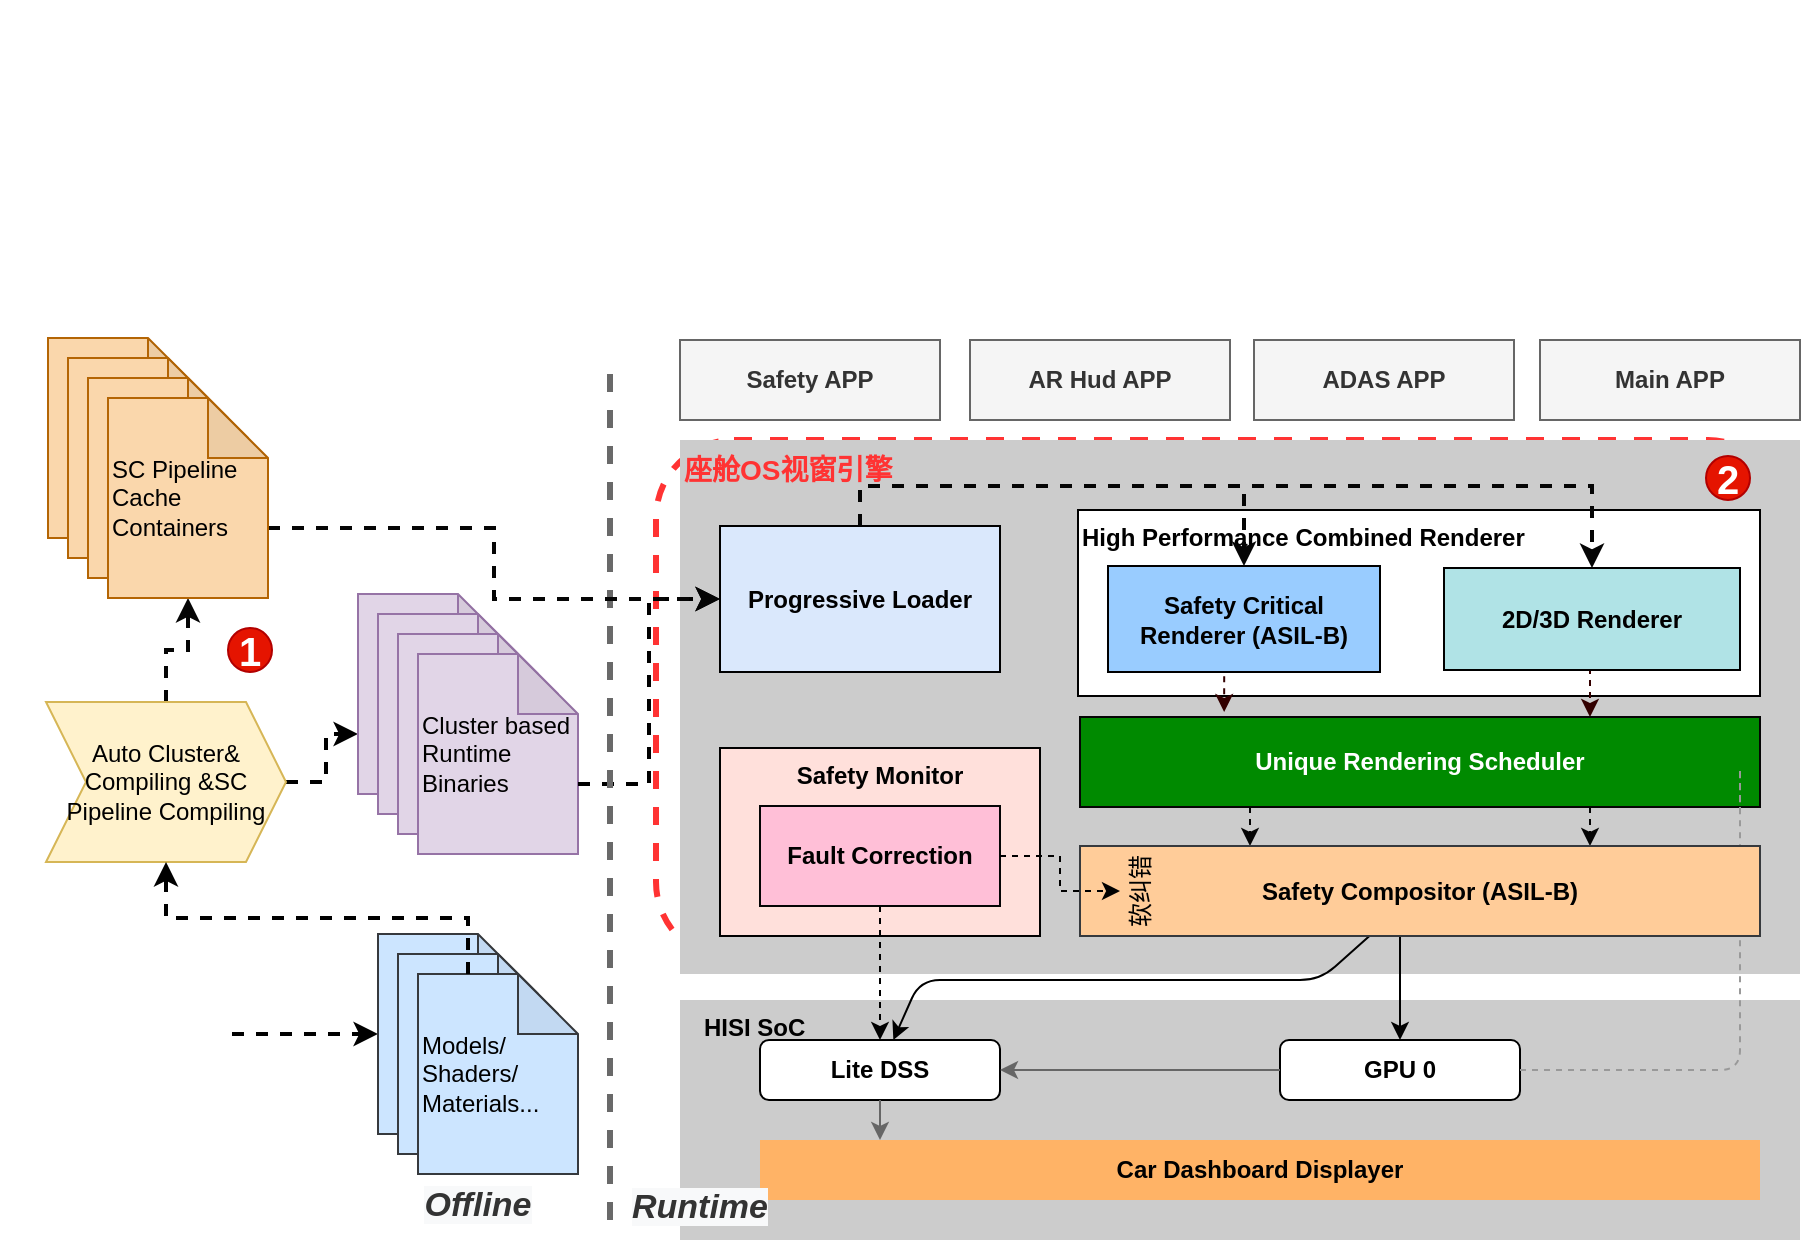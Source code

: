 <mxfile version="20.5.3" type="github" pages="2">
  <diagram id="jGWYWBmw-iRRK0AfGY73" name="overview">
    <mxGraphModel dx="572" dy="738" grid="0" gridSize="10" guides="1" tooltips="1" connect="1" arrows="1" fold="1" page="1" pageScale="1" pageWidth="850" pageHeight="1100" math="0" shadow="0">
      <root>
        <mxCell id="0" />
        <mxCell id="1" parent="0" />
        <mxCell id="6lcVnLO9hiHBPe1DEjGH-26" value="" style="group;align=left;verticalAlign=top;" parent="1" vertex="1" connectable="0">
          <mxGeometry x="855" y="100" width="900" height="620" as="geometry" />
        </mxCell>
        <mxCell id="RZkui5LOCHVIBUMoWQ-c-4" value="" style="rounded=1;whiteSpace=wrap;html=1;fontSize=20;fillColor=none;strokeColor=#FF3333;dashed=1;strokeWidth=3;glass=1;" parent="6lcVnLO9hiHBPe1DEjGH-26" vertex="1">
          <mxGeometry x="328" y="220" width="565" height="260" as="geometry" />
        </mxCell>
        <mxCell id="6lcVnLO9hiHBPe1DEjGH-28" value="&lt;font style=&quot;font-size: 14px;&quot; color=&quot;#ff3333&quot;&gt;座舱OS视窗引擎&lt;/font&gt;" style="rounded=0;whiteSpace=wrap;html=1;labelBackgroundColor=none;verticalAlign=top;fillColor=#CCCCCC;fontStyle=1;strokeColor=none;align=left;" parent="6lcVnLO9hiHBPe1DEjGH-26" vertex="1">
          <mxGeometry x="340" y="220" width="560" height="267" as="geometry" />
        </mxCell>
        <mxCell id="pJC-Pjfh17hizN-O2Flv-1" value="&lt;b&gt;High Performance Combined Renderer&lt;/b&gt;" style="rounded=0;whiteSpace=wrap;html=1;verticalAlign=top;align=left;" vertex="1" parent="6lcVnLO9hiHBPe1DEjGH-26">
          <mxGeometry x="539" y="255" width="341" height="93" as="geometry" />
        </mxCell>
        <mxCell id="6lcVnLO9hiHBPe1DEjGH-34" value="HISI SoC" style="rounded=0;whiteSpace=wrap;html=1;labelBackgroundColor=none;verticalAlign=top;fillColor=#CCCCCC;fontStyle=1;strokeColor=none;align=left;spacingBottom=10;spacingRight=10;spacingLeft=10;" parent="6lcVnLO9hiHBPe1DEjGH-26" vertex="1">
          <mxGeometry x="340" y="500" width="560" height="120" as="geometry" />
        </mxCell>
        <mxCell id="6lcVnLO9hiHBPe1DEjGH-36" value="Lite DSS" style="rounded=1;whiteSpace=wrap;html=1;labelBackgroundColor=none;fontSize=12;fontColor=#000000;strokeColor=#000000;align=center;verticalAlign=middle;fontStyle=1;fillColor=#FFFFFF;" parent="6lcVnLO9hiHBPe1DEjGH-26" vertex="1">
          <mxGeometry x="380" y="520" width="120" height="30" as="geometry" />
        </mxCell>
        <mxCell id="6lcVnLO9hiHBPe1DEjGH-37" value="GPU 0" style="rounded=1;whiteSpace=wrap;html=1;labelBackgroundColor=none;fontSize=12;fontColor=#000000;strokeColor=#000000;align=center;verticalAlign=middle;fontStyle=1;fillColor=#FFFFFF;" parent="6lcVnLO9hiHBPe1DEjGH-26" vertex="1">
          <mxGeometry x="640" y="520" width="120" height="30" as="geometry" />
        </mxCell>
        <mxCell id="6lcVnLO9hiHBPe1DEjGH-38" value="Car Dashboard Displayer" style="rounded=0;whiteSpace=wrap;html=1;fontStyle=1;fillColor=#FFB366;strokeColor=none;" parent="6lcVnLO9hiHBPe1DEjGH-26" vertex="1">
          <mxGeometry x="380" y="570" width="500" height="30" as="geometry" />
        </mxCell>
        <mxCell id="6lcVnLO9hiHBPe1DEjGH-39" value="" style="endArrow=classic;html=1;fontSize=12;fontColor=#000000;strokeWidth=1;fillColor=#FFE6CC;strokeColor=#666666;" parent="6lcVnLO9hiHBPe1DEjGH-26" source="6lcVnLO9hiHBPe1DEjGH-37" target="6lcVnLO9hiHBPe1DEjGH-36" edge="1">
          <mxGeometry x="-40" width="50" height="50" as="geometry">
            <mxPoint x="220" y="640" as="sourcePoint" />
            <mxPoint x="270" y="590" as="targetPoint" />
          </mxGeometry>
        </mxCell>
        <mxCell id="6lcVnLO9hiHBPe1DEjGH-40" value="" style="endArrow=classic;html=1;fontSize=12;fontColor=#000000;strokeWidth=1;fillColor=#FFE6CC;strokeColor=#666666;" parent="6lcVnLO9hiHBPe1DEjGH-26" source="6lcVnLO9hiHBPe1DEjGH-36" edge="1">
          <mxGeometry x="-40" width="50" height="50" as="geometry">
            <mxPoint x="550" y="545" as="sourcePoint" />
            <mxPoint x="440" y="570" as="targetPoint" />
          </mxGeometry>
        </mxCell>
        <mxCell id="6lcVnLO9hiHBPe1DEjGH-54" value="Safety Monitor" style="rounded=0;whiteSpace=wrap;html=1;fontStyle=1;verticalAlign=top;spacingTop=0;fillColor=#FFE0DB;" parent="6lcVnLO9hiHBPe1DEjGH-26" vertex="1">
          <mxGeometry x="360" y="374" width="160" height="94" as="geometry" />
        </mxCell>
        <mxCell id="Oussu8R9ffkgmOn_EORa-2" style="edgeStyle=orthogonalEdgeStyle;rounded=0;orthogonalLoop=1;jettySize=auto;html=1;exitX=0.5;exitY=1;exitDx=0;exitDy=0;entryX=0.212;entryY=-0.056;entryDx=0;entryDy=0;entryPerimeter=0;dashed=1;strokeColor=#330000;strokeWidth=1;fontSize=14;fontColor=#FF3333;" parent="6lcVnLO9hiHBPe1DEjGH-26" source="6lcVnLO9hiHBPe1DEjGH-55" target="6lcVnLO9hiHBPe1DEjGH-71" edge="1">
          <mxGeometry relative="1" as="geometry" />
        </mxCell>
        <mxCell id="6lcVnLO9hiHBPe1DEjGH-55" value="Safety Critical &lt;br&gt;Renderer (ASIL-B)" style="rounded=0;whiteSpace=wrap;html=1;labelBackgroundColor=none;fontSize=12;fontColor=#000000;strokeColor=#000000;align=center;verticalAlign=middle;fillColor=#99CCFF;fontStyle=1" parent="6lcVnLO9hiHBPe1DEjGH-26" vertex="1">
          <mxGeometry x="554" y="283" width="136" height="53" as="geometry" />
        </mxCell>
        <mxCell id="Oussu8R9ffkgmOn_EORa-3" style="edgeStyle=orthogonalEdgeStyle;rounded=0;orthogonalLoop=1;jettySize=auto;html=1;exitX=0.5;exitY=1;exitDx=0;exitDy=0;entryX=0.75;entryY=0;entryDx=0;entryDy=0;dashed=1;strokeColor=#330000;strokeWidth=1;fontSize=14;fontColor=#FF3333;" parent="6lcVnLO9hiHBPe1DEjGH-26" source="6lcVnLO9hiHBPe1DEjGH-58" target="6lcVnLO9hiHBPe1DEjGH-71" edge="1">
          <mxGeometry relative="1" as="geometry" />
        </mxCell>
        <mxCell id="6lcVnLO9hiHBPe1DEjGH-58" value="2D/3D Renderer" style="rounded=0;whiteSpace=wrap;html=1;labelBackgroundColor=none;fontSize=12;strokeColor=#000000;align=center;verticalAlign=middle;fillColor=#b0e3e6;fontStyle=1;" parent="6lcVnLO9hiHBPe1DEjGH-26" vertex="1">
          <mxGeometry x="722" y="284" width="148" height="51" as="geometry" />
        </mxCell>
        <mxCell id="6lcVnLO9hiHBPe1DEjGH-60" value="Fault Correction" style="rounded=0;whiteSpace=wrap;html=1;labelBackgroundColor=none;fontSize=12;strokeColor=#050505;align=center;verticalAlign=middle;fillColor=#FFBFD7;fontStyle=1" parent="6lcVnLO9hiHBPe1DEjGH-26" vertex="1">
          <mxGeometry x="380" y="403" width="120" height="50" as="geometry" />
        </mxCell>
        <mxCell id="6lcVnLO9hiHBPe1DEjGH-63" value="" style="endArrow=classic;html=1;fontSize=10;fontColor=#000000;strokeColor=#000000;strokeWidth=1;fillColor=#FFE6CC;" parent="6lcVnLO9hiHBPe1DEjGH-26" target="6lcVnLO9hiHBPe1DEjGH-37" edge="1">
          <mxGeometry x="-40" width="50" height="50" as="geometry">
            <mxPoint x="700" y="450" as="sourcePoint" />
            <mxPoint x="470" y="310" as="targetPoint" />
          </mxGeometry>
        </mxCell>
        <mxCell id="6lcVnLO9hiHBPe1DEjGH-64" value="" style="endArrow=classic;html=1;fontSize=10;fontColor=#000000;strokeColor=#000000;strokeWidth=1;fillColor=#FFE6CC;" parent="6lcVnLO9hiHBPe1DEjGH-26" source="h6UdxWJDqXBrwPmcXUrX-32" target="6lcVnLO9hiHBPe1DEjGH-36" edge="1">
          <mxGeometry x="-40" width="50" height="50" as="geometry">
            <mxPoint x="681.818" y="460" as="sourcePoint" />
            <mxPoint x="690" y="530" as="targetPoint" />
            <Array as="points">
              <mxPoint x="660" y="490" />
              <mxPoint x="460" y="490" />
            </Array>
          </mxGeometry>
        </mxCell>
        <mxCell id="GLel3GQEYIvo6IoEr1zy-1" style="edgeStyle=orthogonalEdgeStyle;rounded=0;orthogonalLoop=1;jettySize=auto;html=1;exitX=0.25;exitY=1;exitDx=0;exitDy=0;entryX=0.25;entryY=0;entryDx=0;entryDy=0;dashed=1;strokeColor=#050505;strokeWidth=1;fontSize=14;fontColor=#FF3333;" parent="6lcVnLO9hiHBPe1DEjGH-26" source="6lcVnLO9hiHBPe1DEjGH-71" target="h6UdxWJDqXBrwPmcXUrX-32" edge="1">
          <mxGeometry relative="1" as="geometry" />
        </mxCell>
        <mxCell id="GLel3GQEYIvo6IoEr1zy-2" style="edgeStyle=orthogonalEdgeStyle;rounded=0;orthogonalLoop=1;jettySize=auto;html=1;exitX=0.75;exitY=1;exitDx=0;exitDy=0;entryX=0.75;entryY=0;entryDx=0;entryDy=0;dashed=1;strokeColor=#050505;strokeWidth=1;fontSize=14;fontColor=#FF3333;" parent="6lcVnLO9hiHBPe1DEjGH-26" source="6lcVnLO9hiHBPe1DEjGH-71" target="h6UdxWJDqXBrwPmcXUrX-32" edge="1">
          <mxGeometry relative="1" as="geometry" />
        </mxCell>
        <mxCell id="6lcVnLO9hiHBPe1DEjGH-71" value="&lt;span style=&quot;font-size: 12px; font-weight: 700;&quot;&gt;Unique Rendering Scheduler&lt;/span&gt;" style="rounded=0;whiteSpace=wrap;html=1;labelBackgroundColor=none;fontSize=12;align=center;verticalAlign=middle;fillColor=#008A00;strokeColor=#050505;fontColor=#ffffff;horizontal=1;" parent="6lcVnLO9hiHBPe1DEjGH-26" vertex="1">
          <mxGeometry x="540" y="358.5" width="340" height="45" as="geometry" />
        </mxCell>
        <mxCell id="6lcVnLO9hiHBPe1DEjGH-72" value="" style="endArrow=none;dashed=1;html=1;fontSize=10;fontColor=#000000;strokeWidth=1;fillColor=#FFE6CC;strokeColor=#999999;" parent="6lcVnLO9hiHBPe1DEjGH-26" source="6lcVnLO9hiHBPe1DEjGH-37" edge="1">
          <mxGeometry x="-40" width="50" height="50" as="geometry">
            <mxPoint x="510" y="215" as="sourcePoint" />
            <mxPoint x="870" y="405" as="targetPoint" />
            <Array as="points">
              <mxPoint x="870" y="535" />
              <mxPoint x="870" y="405" />
              <mxPoint x="870" y="380" />
            </Array>
          </mxGeometry>
        </mxCell>
        <mxCell id="09VKakQG7SfrDjjMAFmJ-10" value="" style="endArrow=classic;html=1;rounded=0;exitX=0.5;exitY=1;exitDx=0;exitDy=0;dashed=1;strokeWidth=1;" parent="6lcVnLO9hiHBPe1DEjGH-26" source="6lcVnLO9hiHBPe1DEjGH-60" target="6lcVnLO9hiHBPe1DEjGH-36" edge="1">
          <mxGeometry width="50" height="50" relative="1" as="geometry">
            <mxPoint x="10" y="480" as="sourcePoint" />
            <mxPoint x="60" y="430" as="targetPoint" />
          </mxGeometry>
        </mxCell>
        <mxCell id="QSuAVDpQF5HS8B-ailCi-1" style="edgeStyle=orthogonalEdgeStyle;rounded=0;orthogonalLoop=1;jettySize=auto;html=1;exitX=0.5;exitY=0;exitDx=0;exitDy=0;entryX=0.5;entryY=0;entryDx=0;entryDy=0;dashed=1;strokeColor=#050505;strokeWidth=2;fontSize=10;fontColor=#FFFFFF;" parent="6lcVnLO9hiHBPe1DEjGH-26" source="z_aUk_5v99F4OKsvYZRc-4" target="6lcVnLO9hiHBPe1DEjGH-55" edge="1">
          <mxGeometry relative="1" as="geometry" />
        </mxCell>
        <mxCell id="QSuAVDpQF5HS8B-ailCi-2" style="edgeStyle=orthogonalEdgeStyle;rounded=0;orthogonalLoop=1;jettySize=auto;html=1;exitX=0.5;exitY=0;exitDx=0;exitDy=0;entryX=0.5;entryY=0;entryDx=0;entryDy=0;dashed=1;strokeColor=#050505;strokeWidth=2;fontSize=10;fontColor=#FFFFFF;" parent="6lcVnLO9hiHBPe1DEjGH-26" source="z_aUk_5v99F4OKsvYZRc-4" target="6lcVnLO9hiHBPe1DEjGH-58" edge="1">
          <mxGeometry relative="1" as="geometry" />
        </mxCell>
        <mxCell id="z_aUk_5v99F4OKsvYZRc-4" value="Progressive Loader" style="rounded=0;whiteSpace=wrap;html=1;labelBackgroundColor=none;fontSize=12;strokeColor=#000000;align=center;verticalAlign=middle;fillColor=#dae8fc;fontStyle=1" parent="6lcVnLO9hiHBPe1DEjGH-26" vertex="1">
          <mxGeometry x="360" y="263" width="140" height="73" as="geometry" />
        </mxCell>
        <mxCell id="h6UdxWJDqXBrwPmcXUrX-17" value="" style="edgeStyle=orthogonalEdgeStyle;rounded=0;orthogonalLoop=1;jettySize=auto;html=1;dashed=1;entryX=0;entryY=0.7;entryDx=0;entryDy=0;entryPerimeter=0;strokeWidth=2;" parent="6lcVnLO9hiHBPe1DEjGH-26" source="h6UdxWJDqXBrwPmcXUrX-4" target="h6UdxWJDqXBrwPmcXUrX-8" edge="1">
          <mxGeometry relative="1" as="geometry">
            <mxPoint x="169" y="454" as="targetPoint" />
          </mxGeometry>
        </mxCell>
        <mxCell id="4Q5baHg-JFtU-vZUFb9c-5" style="edgeStyle=orthogonalEdgeStyle;rounded=0;orthogonalLoop=1;jettySize=auto;html=1;exitX=0.5;exitY=0;exitDx=0;exitDy=0;entryX=0.5;entryY=1;entryDx=0;entryDy=0;entryPerimeter=0;dashed=1;strokeColor=#050505;strokeWidth=2;fontSize=10;fontColor=#FFFFFF;" parent="6lcVnLO9hiHBPe1DEjGH-26" source="h6UdxWJDqXBrwPmcXUrX-4" target="4Q5baHg-JFtU-vZUFb9c-4" edge="1">
          <mxGeometry relative="1" as="geometry" />
        </mxCell>
        <mxCell id="h6UdxWJDqXBrwPmcXUrX-4" value="Auto Cluster&amp;amp; Compiling &amp;amp;SC Pipeline Compiling" style="shape=step;perimeter=stepPerimeter;whiteSpace=wrap;html=1;fixedSize=1;fillColor=#fff2cc;strokeColor=#d6b656;" parent="6lcVnLO9hiHBPe1DEjGH-26" vertex="1">
          <mxGeometry x="23" y="351" width="120" height="80" as="geometry" />
        </mxCell>
        <mxCell id="h6UdxWJDqXBrwPmcXUrX-24" style="edgeStyle=orthogonalEdgeStyle;rounded=0;orthogonalLoop=1;jettySize=auto;html=1;exitX=1;exitY=0.5;exitDx=0;exitDy=0;dashed=1;strokeWidth=2;" parent="6lcVnLO9hiHBPe1DEjGH-26" source="h6UdxWJDqXBrwPmcXUrX-5" target="z_aUk_5v99F4OKsvYZRc-7" edge="1">
          <mxGeometry relative="1" as="geometry" />
        </mxCell>
        <mxCell id="h6UdxWJDqXBrwPmcXUrX-5" value="" style="shape=image;html=1;verticalAlign=top;verticalLabelPosition=bottom;labelBackgroundColor=#ffffff;imageAspect=0;aspect=fixed;image=https://cdn1.iconfinder.com/data/icons/DarkGlass_Reworked/128x128/apps/blender.png" parent="6lcVnLO9hiHBPe1DEjGH-26" vertex="1">
          <mxGeometry x="56" y="487" width="60" height="60" as="geometry" />
        </mxCell>
        <mxCell id="h6UdxWJDqXBrwPmcXUrX-16" value="" style="group" parent="6lcVnLO9hiHBPe1DEjGH-26" vertex="1" connectable="0">
          <mxGeometry x="179" y="297" width="110" height="130" as="geometry" />
        </mxCell>
        <mxCell id="h6UdxWJDqXBrwPmcXUrX-8" value="" style="shape=note;whiteSpace=wrap;html=1;backgroundOutline=1;darkOpacity=0.05;fillColor=#e1d5e7;strokeColor=#9673a6;" parent="h6UdxWJDqXBrwPmcXUrX-16" vertex="1">
          <mxGeometry width="80" height="100" as="geometry" />
        </mxCell>
        <mxCell id="h6UdxWJDqXBrwPmcXUrX-9" value="" style="shape=note;whiteSpace=wrap;html=1;backgroundOutline=1;darkOpacity=0.05;fillColor=#e1d5e7;strokeColor=#9673a6;" parent="h6UdxWJDqXBrwPmcXUrX-16" vertex="1">
          <mxGeometry x="10" y="10" width="80" height="100" as="geometry" />
        </mxCell>
        <mxCell id="h6UdxWJDqXBrwPmcXUrX-10" value="" style="shape=note;whiteSpace=wrap;html=1;backgroundOutline=1;darkOpacity=0.05;fillColor=#e1d5e7;strokeColor=#9673a6;" parent="h6UdxWJDqXBrwPmcXUrX-16" vertex="1">
          <mxGeometry x="20" y="20" width="80" height="100" as="geometry" />
        </mxCell>
        <mxCell id="h6UdxWJDqXBrwPmcXUrX-12" value="Cluster based Runtime Binaries" style="shape=note;whiteSpace=wrap;html=1;backgroundOutline=1;darkOpacity=0.05;align=left;fillColor=#e1d5e7;strokeColor=#9673a6;" parent="h6UdxWJDqXBrwPmcXUrX-16" vertex="1">
          <mxGeometry x="30" y="30" width="80" height="100" as="geometry" />
        </mxCell>
        <mxCell id="h6UdxWJDqXBrwPmcXUrX-22" style="edgeStyle=orthogonalEdgeStyle;rounded=0;orthogonalLoop=1;jettySize=auto;html=1;exitX=0;exitY=0;exitDx=80;exitDy=65;exitPerimeter=0;dashed=1;strokeWidth=2;" parent="6lcVnLO9hiHBPe1DEjGH-26" source="h6UdxWJDqXBrwPmcXUrX-12" target="z_aUk_5v99F4OKsvYZRc-4" edge="1">
          <mxGeometry relative="1" as="geometry" />
        </mxCell>
        <mxCell id="h6UdxWJDqXBrwPmcXUrX-1" value="" style="group" parent="6lcVnLO9hiHBPe1DEjGH-26" vertex="1" connectable="0">
          <mxGeometry x="189" y="467" width="100" height="120" as="geometry" />
        </mxCell>
        <mxCell id="z_aUk_5v99F4OKsvYZRc-7" value="" style="shape=note;whiteSpace=wrap;html=1;backgroundOutline=1;darkOpacity=0.05;fillColor=#cce5ff;strokeColor=#36393d;" parent="h6UdxWJDqXBrwPmcXUrX-1" vertex="1">
          <mxGeometry width="80" height="100" as="geometry" />
        </mxCell>
        <mxCell id="z_aUk_5v99F4OKsvYZRc-8" value="" style="shape=note;whiteSpace=wrap;html=1;backgroundOutline=1;darkOpacity=0.05;fillColor=#cce5ff;strokeColor=#36393d;" parent="h6UdxWJDqXBrwPmcXUrX-1" vertex="1">
          <mxGeometry x="10" y="10" width="80" height="100" as="geometry" />
        </mxCell>
        <mxCell id="z_aUk_5v99F4OKsvYZRc-9" value="Models/&lt;br&gt;Shaders/&lt;br&gt;Materials..." style="shape=note;whiteSpace=wrap;html=1;backgroundOutline=1;darkOpacity=0.05;align=left;fillColor=#cce5ff;strokeColor=#36393d;" parent="h6UdxWJDqXBrwPmcXUrX-1" vertex="1">
          <mxGeometry x="20" y="20" width="80" height="100" as="geometry" />
        </mxCell>
        <mxCell id="h6UdxWJDqXBrwPmcXUrX-25" style="edgeStyle=orthogonalEdgeStyle;rounded=0;orthogonalLoop=1;jettySize=auto;html=1;exitX=0;exitY=0;exitDx=25;exitDy=0;exitPerimeter=0;dashed=1;strokeWidth=2;" parent="6lcVnLO9hiHBPe1DEjGH-26" source="z_aUk_5v99F4OKsvYZRc-9" target="h6UdxWJDqXBrwPmcXUrX-4" edge="1">
          <mxGeometry relative="1" as="geometry" />
        </mxCell>
        <mxCell id="h6UdxWJDqXBrwPmcXUrX-27" value="" style="endArrow=none;dashed=1;html=1;rounded=0;strokeWidth=3;strokeColor=#696969;" parent="6lcVnLO9hiHBPe1DEjGH-26" edge="1">
          <mxGeometry width="50" height="50" relative="1" as="geometry">
            <mxPoint x="305" y="610" as="sourcePoint" />
            <mxPoint x="305" y="180" as="targetPoint" />
          </mxGeometry>
        </mxCell>
        <mxCell id="h6UdxWJDqXBrwPmcXUrX-30" value="&lt;font style=&quot;font-size: 20px;&quot;&gt;1&lt;/font&gt;" style="ellipse;whiteSpace=wrap;html=1;aspect=fixed;fillColor=#e51400;strokeColor=#B20000;fontColor=#ffffff;fontSize=16;fontStyle=1" parent="6lcVnLO9hiHBPe1DEjGH-26" vertex="1">
          <mxGeometry x="114" y="314" width="22" height="22" as="geometry" />
        </mxCell>
        <mxCell id="h6UdxWJDqXBrwPmcXUrX-32" value="&lt;span style=&quot;font-weight: 700; text-align: left;&quot;&gt;Safety Compositor (ASIL-B)&lt;/span&gt;" style="rounded=0;whiteSpace=wrap;html=1;labelBackgroundColor=none;fontSize=12;align=center;verticalAlign=middle;fillColor=#ffcc99;strokeColor=#36393d;horizontal=1;" parent="6lcVnLO9hiHBPe1DEjGH-26" vertex="1">
          <mxGeometry x="540" y="423" width="340" height="45" as="geometry" />
        </mxCell>
        <mxCell id="6lcVnLO9hiHBPe1DEjGH-69" value="软纠错" style="text;html=1;strokeColor=none;fillColor=none;align=center;verticalAlign=middle;whiteSpace=wrap;rounded=0;labelBackgroundColor=none;fontSize=12;fontColor=#000000;horizontal=0;" parent="6lcVnLO9hiHBPe1DEjGH-26" vertex="1">
          <mxGeometry x="560" y="420.5" width="20" height="50" as="geometry" />
        </mxCell>
        <mxCell id="z_aUk_5v99F4OKsvYZRc-2" style="edgeStyle=orthogonalEdgeStyle;rounded=0;orthogonalLoop=1;jettySize=auto;html=1;exitX=1;exitY=0.5;exitDx=0;exitDy=0;entryX=0;entryY=0.5;entryDx=0;entryDy=0;dashed=1;" parent="6lcVnLO9hiHBPe1DEjGH-26" source="6lcVnLO9hiHBPe1DEjGH-60" target="6lcVnLO9hiHBPe1DEjGH-69" edge="1">
          <mxGeometry relative="1" as="geometry" />
        </mxCell>
        <mxCell id="6lcVnLO9hiHBPe1DEjGH-47" value="Safety APP" style="rounded=0;whiteSpace=wrap;html=1;fontStyle=1;verticalAlign=middle;spacingTop=0;fillColor=#f5f5f5;strokeColor=#666666;fontColor=#333333;" parent="6lcVnLO9hiHBPe1DEjGH-26" vertex="1">
          <mxGeometry x="340" y="170" width="130" height="40" as="geometry" />
        </mxCell>
        <mxCell id="LvraFmLC8lK72Spu55r9-2" value="AR Hud APP" style="rounded=0;whiteSpace=wrap;html=1;fontStyle=1;verticalAlign=middle;spacingTop=0;fillColor=#f5f5f5;strokeColor=#666666;fontColor=#333333;" parent="6lcVnLO9hiHBPe1DEjGH-26" vertex="1">
          <mxGeometry x="485" y="170" width="130" height="40" as="geometry" />
        </mxCell>
        <mxCell id="LvraFmLC8lK72Spu55r9-3" value="ADAS APP" style="rounded=0;whiteSpace=wrap;html=1;fontStyle=1;verticalAlign=middle;spacingTop=0;fillColor=#f5f5f5;strokeColor=#666666;fontColor=#333333;" parent="6lcVnLO9hiHBPe1DEjGH-26" vertex="1">
          <mxGeometry x="627" y="170" width="130" height="40" as="geometry" />
        </mxCell>
        <mxCell id="LvraFmLC8lK72Spu55r9-4" value="Main APP" style="rounded=0;whiteSpace=wrap;html=1;fontStyle=1;verticalAlign=middle;spacingTop=0;fillColor=#f5f5f5;strokeColor=#666666;fontColor=#333333;" parent="6lcVnLO9hiHBPe1DEjGH-26" vertex="1">
          <mxGeometry x="770" y="170" width="130" height="40" as="geometry" />
        </mxCell>
        <mxCell id="4Q5baHg-JFtU-vZUFb9c-1" value="" style="shape=note;whiteSpace=wrap;html=1;backgroundOutline=1;darkOpacity=0.05;align=left;fillColor=#fad7ac;strokeColor=#b46504;" parent="6lcVnLO9hiHBPe1DEjGH-26" vertex="1">
          <mxGeometry x="24" y="169" width="80" height="100" as="geometry" />
        </mxCell>
        <mxCell id="4Q5baHg-JFtU-vZUFb9c-2" value="" style="shape=note;whiteSpace=wrap;html=1;backgroundOutline=1;darkOpacity=0.05;align=left;fillColor=#fad7ac;strokeColor=#b46504;" parent="6lcVnLO9hiHBPe1DEjGH-26" vertex="1">
          <mxGeometry x="34" y="179" width="80" height="100" as="geometry" />
        </mxCell>
        <mxCell id="4Q5baHg-JFtU-vZUFb9c-3" value="" style="shape=note;whiteSpace=wrap;html=1;backgroundOutline=1;darkOpacity=0.05;align=left;fillColor=#fad7ac;strokeColor=#b46504;" parent="6lcVnLO9hiHBPe1DEjGH-26" vertex="1">
          <mxGeometry x="44" y="189" width="80" height="100" as="geometry" />
        </mxCell>
        <mxCell id="4Q5baHg-JFtU-vZUFb9c-7" style="edgeStyle=orthogonalEdgeStyle;rounded=0;orthogonalLoop=1;jettySize=auto;html=1;exitX=0;exitY=0;exitDx=80;exitDy=65;exitPerimeter=0;dashed=1;strokeColor=#050505;strokeWidth=2;fontSize=10;fontColor=#FFFFFF;" parent="6lcVnLO9hiHBPe1DEjGH-26" source="4Q5baHg-JFtU-vZUFb9c-4" target="z_aUk_5v99F4OKsvYZRc-4" edge="1">
          <mxGeometry relative="1" as="geometry" />
        </mxCell>
        <mxCell id="4Q5baHg-JFtU-vZUFb9c-4" value="SC Pipeline Cache Containers" style="shape=note;whiteSpace=wrap;html=1;backgroundOutline=1;darkOpacity=0.05;align=left;fillColor=#fad7ac;strokeColor=#b46504;" parent="6lcVnLO9hiHBPe1DEjGH-26" vertex="1">
          <mxGeometry x="54" y="199" width="80" height="100" as="geometry" />
        </mxCell>
        <mxCell id="RZkui5LOCHVIBUMoWQ-c-1" value="&lt;font style=&quot;font-size: 20px;&quot;&gt;2&lt;/font&gt;" style="ellipse;whiteSpace=wrap;html=1;aspect=fixed;fillColor=#e51400;strokeColor=#B20000;fontColor=#ffffff;fontSize=16;fontStyle=1" parent="6lcVnLO9hiHBPe1DEjGH-26" vertex="1">
          <mxGeometry x="853" y="228" width="22" height="22" as="geometry" />
        </mxCell>
        <mxCell id="h6UdxWJDqXBrwPmcXUrX-29" value="&lt;span style=&quot;font-family: Helvetica; font-size: 17px; font-variant-ligatures: normal; font-variant-caps: normal; letter-spacing: normal; orphans: 2; text-indent: 0px; text-transform: none; widows: 2; word-spacing: 0px; -webkit-text-stroke-width: 0px; background-color: rgb(248, 249, 250); text-decoration-thickness: initial; text-decoration-style: initial; text-decoration-color: initial; float: none; display: inline !important;&quot;&gt;Runtime&lt;/span&gt;" style="text;whiteSpace=wrap;html=1;align=center;fontStyle=3;fontColor=#333333;fontSize=17;" parent="6lcVnLO9hiHBPe1DEjGH-26" vertex="1">
          <mxGeometry x="310" y="587" width="80" height="30" as="geometry" />
        </mxCell>
        <mxCell id="h6UdxWJDqXBrwPmcXUrX-28" value="&lt;span style=&quot;font-family: Helvetica; font-size: 17px; font-variant-ligatures: normal; font-variant-caps: normal; letter-spacing: normal; orphans: 2; text-indent: 0px; text-transform: none; widows: 2; word-spacing: 0px; -webkit-text-stroke-width: 0px; background-color: rgb(248, 249, 250); text-decoration-thickness: initial; text-decoration-style: initial; text-decoration-color: initial; float: none; display: inline !important;&quot;&gt;Offline&lt;/span&gt;" style="text;whiteSpace=wrap;html=1;align=center;fontStyle=3;fontColor=#333333;fontSize=17;" parent="1" vertex="1">
          <mxGeometry x="1054" y="686" width="80" height="30" as="geometry" />
        </mxCell>
      </root>
    </mxGraphModel>
  </diagram>
  <diagram id="TogLKLkDqAw1yhXTpeuP" name="Details">
    <mxGraphModel dx="1422" dy="1838" grid="0" gridSize="10" guides="1" tooltips="1" connect="1" arrows="1" fold="1" page="1" pageScale="1" pageWidth="850" pageHeight="1100" math="0" shadow="0">
      <root>
        <mxCell id="0" />
        <mxCell id="1" parent="0" />
        <mxCell id="WoaJ7MKDyTzOB8H5hV46-1" value="" style="group;align=right;verticalAlign=top;fontSize=13;" parent="1" vertex="1" connectable="0">
          <mxGeometry x="680" y="-10" width="940" height="620" as="geometry" />
        </mxCell>
        <mxCell id="WoaJ7MKDyTzOB8H5hV46-2" value="&lt;font style=&quot;font-size: 17px;&quot; color=&quot;#ff3333&quot;&gt;座舱OS视窗引擎&lt;/font&gt;" style="rounded=0;whiteSpace=wrap;html=1;labelBackgroundColor=none;verticalAlign=top;fillColor=#CCCCCC;fontStyle=1;strokeColor=none;align=left;" parent="WoaJ7MKDyTzOB8H5hV46-1" vertex="1">
          <mxGeometry x="340" y="-87" width="600" height="574" as="geometry" />
        </mxCell>
        <mxCell id="phmtuh0yx5STSifbUoUh-2" value="High Performance Combined Renderer" style="rounded=0;whiteSpace=wrap;html=1;fontStyle=1;fillColor=#99CCFF;verticalAlign=top;spacingTop=0;align=left;" vertex="1" parent="WoaJ7MKDyTzOB8H5hV46-1">
          <mxGeometry x="360" y="-61" width="550" height="141" as="geometry" />
        </mxCell>
        <mxCell id="WoaJ7MKDyTzOB8H5hV46-3" value="HISI SoC" style="rounded=0;whiteSpace=wrap;html=1;labelBackgroundColor=none;verticalAlign=top;fillColor=#CCCCCC;fontStyle=1;strokeColor=none;align=left;spacingBottom=10;spacingRight=10;spacingLeft=10;" parent="WoaJ7MKDyTzOB8H5hV46-1" vertex="1">
          <mxGeometry x="340" y="500" width="600" height="120" as="geometry" />
        </mxCell>
        <mxCell id="WoaJ7MKDyTzOB8H5hV46-4" value="Lite DSS" style="rounded=1;whiteSpace=wrap;html=1;labelBackgroundColor=none;fontSize=12;fontColor=#000000;strokeColor=#000000;align=center;verticalAlign=middle;fontStyle=1;fillColor=#FFFFFF;" parent="WoaJ7MKDyTzOB8H5hV46-1" vertex="1">
          <mxGeometry x="380" y="520" width="120" height="30" as="geometry" />
        </mxCell>
        <mxCell id="WoaJ7MKDyTzOB8H5hV46-5" value="GPU 0" style="rounded=1;whiteSpace=wrap;html=1;labelBackgroundColor=none;fontSize=12;fontColor=#000000;strokeColor=#000000;align=center;verticalAlign=middle;fontStyle=1;fillColor=#FFFFFF;" parent="WoaJ7MKDyTzOB8H5hV46-1" vertex="1">
          <mxGeometry x="640" y="520" width="120" height="30" as="geometry" />
        </mxCell>
        <mxCell id="WoaJ7MKDyTzOB8H5hV46-6" value="Car Dashboard Displayer" style="rounded=0;whiteSpace=wrap;html=1;fontStyle=1;fillColor=#FFB366;strokeColor=none;" parent="WoaJ7MKDyTzOB8H5hV46-1" vertex="1">
          <mxGeometry x="380" y="570" width="530" height="30" as="geometry" />
        </mxCell>
        <mxCell id="WoaJ7MKDyTzOB8H5hV46-7" value="" style="endArrow=classic;html=1;fontSize=12;fontColor=#000000;strokeWidth=1;fillColor=#FFE6CC;strokeColor=#666666;" parent="WoaJ7MKDyTzOB8H5hV46-1" source="WoaJ7MKDyTzOB8H5hV46-5" target="WoaJ7MKDyTzOB8H5hV46-4" edge="1">
          <mxGeometry x="-40" width="50" height="50" as="geometry">
            <mxPoint x="220" y="640" as="sourcePoint" />
            <mxPoint x="270" y="590" as="targetPoint" />
          </mxGeometry>
        </mxCell>
        <mxCell id="WoaJ7MKDyTzOB8H5hV46-8" value="" style="endArrow=classic;html=1;fontSize=12;fontColor=#000000;strokeWidth=1;fillColor=#FFE6CC;strokeColor=#666666;" parent="WoaJ7MKDyTzOB8H5hV46-1" source="WoaJ7MKDyTzOB8H5hV46-4" edge="1">
          <mxGeometry x="-40" width="50" height="50" as="geometry">
            <mxPoint x="550" y="545" as="sourcePoint" />
            <mxPoint x="440" y="570" as="targetPoint" />
          </mxGeometry>
        </mxCell>
        <mxCell id="WoaJ7MKDyTzOB8H5hV46-9" value="Safety Critical Render" style="rounded=0;whiteSpace=wrap;html=1;fontStyle=1;fillColor=#99CCFF;verticalAlign=top;spacingTop=0;" parent="WoaJ7MKDyTzOB8H5hV46-1" vertex="1">
          <mxGeometry x="374" y="-31" width="206" height="101" as="geometry" />
        </mxCell>
        <mxCell id="2iq0LQQJaJppZpqs6qnL-7" style="edgeStyle=orthogonalEdgeStyle;rounded=0;orthogonalLoop=1;jettySize=auto;html=1;exitX=0.5;exitY=1;exitDx=0;exitDy=0;entryX=0.575;entryY=0.007;entryDx=0;entryDy=0;entryPerimeter=0;strokeColor=#050505;strokeWidth=2;fontSize=10;fontColor=#FFFFFF;" parent="WoaJ7MKDyTzOB8H5hV46-1" source="WoaJ7MKDyTzOB8H5hV46-10" target="VZPIa-u98Dw9c0J9mh5K-95" edge="1">
          <mxGeometry relative="1" as="geometry" />
        </mxCell>
        <mxCell id="WoaJ7MKDyTzOB8H5hV46-10" value="2D/3D Renderer" style="rounded=0;whiteSpace=wrap;html=1;fontStyle=1;fillColor=#B0E3E6;verticalAlign=top;spacingTop=0;" parent="WoaJ7MKDyTzOB8H5hV46-1" vertex="1">
          <mxGeometry x="600" y="-31" width="296" height="101" as="geometry" />
        </mxCell>
        <mxCell id="WoaJ7MKDyTzOB8H5hV46-11" value="Safety Monitor" style="rounded=0;whiteSpace=wrap;html=1;fontStyle=1;verticalAlign=top;spacingTop=0;fillColor=#FFE0DB;" parent="WoaJ7MKDyTzOB8H5hV46-1" vertex="1">
          <mxGeometry x="360" y="270" width="160" height="108" as="geometry" />
        </mxCell>
        <mxCell id="WoaJ7MKDyTzOB8H5hV46-12" value="SC Pipeline" style="rounded=0;whiteSpace=wrap;html=1;labelBackgroundColor=none;fontSize=12;fontColor=#FFFFFF;strokeColor=#000000;align=center;verticalAlign=middle;fillColor=#79A1C9;fontStyle=1" parent="WoaJ7MKDyTzOB8H5hV46-1" vertex="1">
          <mxGeometry x="392" y="-7" width="170" height="30" as="geometry" />
        </mxCell>
        <mxCell id="WoaJ7MKDyTzOB8H5hV46-14" value="Fault Correction" style="rounded=0;whiteSpace=wrap;html=1;labelBackgroundColor=none;fontSize=12;fontColor=#000000;strokeColor=#000000;align=center;verticalAlign=middle;fillColor=#FFBFD7;fontStyle=1" parent="WoaJ7MKDyTzOB8H5hV46-1" vertex="1">
          <mxGeometry x="380" y="337" width="120" height="33" as="geometry" />
        </mxCell>
        <mxCell id="WoaJ7MKDyTzOB8H5hV46-15" value="" style="endArrow=classic;html=1;fontSize=10;fontColor=#000000;strokeColor=#000000;strokeWidth=1;fillColor=#FFE6CC;" parent="WoaJ7MKDyTzOB8H5hV46-1" target="WoaJ7MKDyTzOB8H5hV46-5" edge="1">
          <mxGeometry x="-40" width="50" height="50" as="geometry">
            <mxPoint x="700" y="450" as="sourcePoint" />
            <mxPoint x="470" y="310" as="targetPoint" />
          </mxGeometry>
        </mxCell>
        <mxCell id="WoaJ7MKDyTzOB8H5hV46-16" value="" style="endArrow=classic;html=1;fontSize=10;fontColor=#000000;strokeColor=#000000;strokeWidth=1;fillColor=#FFE6CC;" parent="WoaJ7MKDyTzOB8H5hV46-1" source="WoaJ7MKDyTzOB8H5hV46-44" target="WoaJ7MKDyTzOB8H5hV46-4" edge="1">
          <mxGeometry x="-40" width="50" height="50" as="geometry">
            <mxPoint x="681.818" y="460" as="sourcePoint" />
            <mxPoint x="690" y="530" as="targetPoint" />
            <Array as="points">
              <mxPoint x="660" y="490" />
              <mxPoint x="460" y="490" />
            </Array>
          </mxGeometry>
        </mxCell>
        <mxCell id="WoaJ7MKDyTzOB8H5hV46-18" value="" style="endArrow=none;dashed=1;html=1;fontSize=10;fontColor=#000000;strokeWidth=1;fillColor=#FFE6CC;strokeColor=#999999;" parent="WoaJ7MKDyTzOB8H5hV46-1" source="WoaJ7MKDyTzOB8H5hV46-5" edge="1">
          <mxGeometry x="-40" width="50" height="50" as="geometry">
            <mxPoint x="510" y="215" as="sourcePoint" />
            <mxPoint x="870" y="405" as="targetPoint" />
            <Array as="points">
              <mxPoint x="870" y="535" />
              <mxPoint x="870" y="405" />
              <mxPoint x="870" y="380" />
            </Array>
          </mxGeometry>
        </mxCell>
        <mxCell id="WoaJ7MKDyTzOB8H5hV46-23" value="" style="endArrow=classic;html=1;rounded=0;exitX=0.5;exitY=1;exitDx=0;exitDy=0;dashed=1;startArrow=none;" parent="WoaJ7MKDyTzOB8H5hV46-1" source="QJoR3vFBE8v187Vy68W8-1" target="WoaJ7MKDyTzOB8H5hV46-4" edge="1">
          <mxGeometry width="50" height="50" relative="1" as="geometry">
            <mxPoint x="10" y="480" as="sourcePoint" />
            <mxPoint x="60" y="430" as="targetPoint" />
          </mxGeometry>
        </mxCell>
        <mxCell id="2iq0LQQJaJppZpqs6qnL-1" style="edgeStyle=orthogonalEdgeStyle;rounded=0;orthogonalLoop=1;jettySize=auto;html=1;exitX=0.5;exitY=0;exitDx=0;exitDy=0;entryX=0.25;entryY=1;entryDx=0;entryDy=0;dashed=1;strokeColor=#050505;strokeWidth=2;fontSize=10;fontColor=#FFFFFF;" parent="WoaJ7MKDyTzOB8H5hV46-1" source="WoaJ7MKDyTzOB8H5hV46-24" target="WoaJ7MKDyTzOB8H5hV46-9" edge="1">
          <mxGeometry relative="1" as="geometry">
            <Array as="points">
              <mxPoint x="440" y="85" />
              <mxPoint x="415" y="85" />
            </Array>
          </mxGeometry>
        </mxCell>
        <mxCell id="2iq0LQQJaJppZpqs6qnL-4" style="edgeStyle=orthogonalEdgeStyle;rounded=0;orthogonalLoop=1;jettySize=auto;html=1;exitX=0.5;exitY=0;exitDx=0;exitDy=0;entryX=0.25;entryY=1;entryDx=0;entryDy=0;dashed=1;strokeColor=#050505;strokeWidth=2;fontSize=10;fontColor=#FFFFFF;" parent="WoaJ7MKDyTzOB8H5hV46-1" source="WoaJ7MKDyTzOB8H5hV46-24" target="WoaJ7MKDyTzOB8H5hV46-10" edge="1">
          <mxGeometry relative="1" as="geometry">
            <Array as="points">
              <mxPoint x="440" y="85" />
              <mxPoint x="678" y="85" />
            </Array>
          </mxGeometry>
        </mxCell>
        <mxCell id="WoaJ7MKDyTzOB8H5hV46-24" value="Progressive Loader" style="rounded=0;whiteSpace=wrap;html=1;fontStyle=1;fillColor=#DAE8FC;verticalAlign=top;spacingTop=0;" parent="WoaJ7MKDyTzOB8H5hV46-1" vertex="1">
          <mxGeometry x="360" y="110" width="160" height="140" as="geometry" />
        </mxCell>
        <mxCell id="WoaJ7MKDyTzOB8H5hV46-27" value="" style="edgeStyle=orthogonalEdgeStyle;rounded=0;orthogonalLoop=1;jettySize=auto;html=1;dashed=1;entryX=0;entryY=0.7;entryDx=0;entryDy=0;entryPerimeter=0;strokeWidth=2;" parent="WoaJ7MKDyTzOB8H5hV46-1" source="WoaJ7MKDyTzOB8H5hV46-28" target="WoaJ7MKDyTzOB8H5hV46-32" edge="1">
          <mxGeometry relative="1" as="geometry">
            <mxPoint x="194" y="397" as="targetPoint" />
          </mxGeometry>
        </mxCell>
        <mxCell id="obT1aPl-USjH1nNSl7As-1" style="edgeStyle=orthogonalEdgeStyle;rounded=0;orthogonalLoop=1;jettySize=auto;html=1;exitX=0.5;exitY=0;exitDx=0;exitDy=0;entryX=0;entryY=0.5;entryDx=0;entryDy=0;entryPerimeter=0;dashed=1;strokeColor=#050505;strokeWidth=2;fontSize=10;fontColor=#FFFFFF;" parent="WoaJ7MKDyTzOB8H5hV46-1" source="WoaJ7MKDyTzOB8H5hV46-28" target="lEGzL1OvWyr8I2ofxWoo-1" edge="1">
          <mxGeometry relative="1" as="geometry" />
        </mxCell>
        <mxCell id="WoaJ7MKDyTzOB8H5hV46-28" value="Auto Cluster&amp;amp; Compiling &amp;amp;&lt;br&gt;SC Pipeline Compiling" style="shape=step;perimeter=stepPerimeter;whiteSpace=wrap;html=1;fixedSize=1;fillColor=#fff2cc;strokeColor=#d6b656;" parent="WoaJ7MKDyTzOB8H5hV46-1" vertex="1">
          <mxGeometry x="89" y="270" width="98" height="80" as="geometry" />
        </mxCell>
        <mxCell id="WoaJ7MKDyTzOB8H5hV46-29" style="edgeStyle=orthogonalEdgeStyle;rounded=0;orthogonalLoop=1;jettySize=auto;html=1;exitX=1;exitY=0.5;exitDx=0;exitDy=0;dashed=1;strokeWidth=2;" parent="WoaJ7MKDyTzOB8H5hV46-1" source="WoaJ7MKDyTzOB8H5hV46-30" target="WoaJ7MKDyTzOB8H5hV46-38" edge="1">
          <mxGeometry relative="1" as="geometry" />
        </mxCell>
        <mxCell id="WoaJ7MKDyTzOB8H5hV46-30" value="" style="shape=image;html=1;verticalAlign=top;verticalLabelPosition=bottom;labelBackgroundColor=#ffffff;imageAspect=0;aspect=fixed;image=https://cdn1.iconfinder.com/data/icons/DarkGlass_Reworked/128x128/apps/blender.png" parent="WoaJ7MKDyTzOB8H5hV46-1" vertex="1">
          <mxGeometry x="97" y="435.5" width="65" height="65" as="geometry" />
        </mxCell>
        <mxCell id="WoaJ7MKDyTzOB8H5hV46-31" value="" style="group" parent="WoaJ7MKDyTzOB8H5hV46-1" vertex="1" connectable="0">
          <mxGeometry x="204" y="240" width="110" height="130" as="geometry" />
        </mxCell>
        <mxCell id="WoaJ7MKDyTzOB8H5hV46-32" value="" style="shape=note;whiteSpace=wrap;html=1;backgroundOutline=1;darkOpacity=0.05;fillColor=#e1d5e7;strokeColor=#9673a6;" parent="WoaJ7MKDyTzOB8H5hV46-31" vertex="1">
          <mxGeometry width="80" height="100" as="geometry" />
        </mxCell>
        <mxCell id="WoaJ7MKDyTzOB8H5hV46-33" value="" style="shape=note;whiteSpace=wrap;html=1;backgroundOutline=1;darkOpacity=0.05;fillColor=#e1d5e7;strokeColor=#9673a6;" parent="WoaJ7MKDyTzOB8H5hV46-31" vertex="1">
          <mxGeometry x="10" y="10" width="80" height="100" as="geometry" />
        </mxCell>
        <mxCell id="WoaJ7MKDyTzOB8H5hV46-34" value="" style="shape=note;whiteSpace=wrap;html=1;backgroundOutline=1;darkOpacity=0.05;fillColor=#e1d5e7;strokeColor=#9673a6;" parent="WoaJ7MKDyTzOB8H5hV46-31" vertex="1">
          <mxGeometry x="20" y="20" width="80" height="100" as="geometry" />
        </mxCell>
        <mxCell id="WoaJ7MKDyTzOB8H5hV46-35" value="Cluster based Runtime Binaries" style="shape=note;whiteSpace=wrap;html=1;backgroundOutline=1;darkOpacity=0.05;align=left;fillColor=#e1d5e7;strokeColor=#9673a6;" parent="WoaJ7MKDyTzOB8H5hV46-31" vertex="1">
          <mxGeometry x="30" y="30" width="80" height="100" as="geometry" />
        </mxCell>
        <mxCell id="WoaJ7MKDyTzOB8H5hV46-37" value="" style="group" parent="WoaJ7MKDyTzOB8H5hV46-1" vertex="1" connectable="0">
          <mxGeometry x="214" y="418" width="100" height="120" as="geometry" />
        </mxCell>
        <mxCell id="WoaJ7MKDyTzOB8H5hV46-38" value="" style="shape=note;whiteSpace=wrap;html=1;backgroundOutline=1;darkOpacity=0.05;fillColor=#cce5ff;strokeColor=#36393d;" parent="WoaJ7MKDyTzOB8H5hV46-37" vertex="1">
          <mxGeometry width="80" height="100" as="geometry" />
        </mxCell>
        <mxCell id="WoaJ7MKDyTzOB8H5hV46-39" value="" style="shape=note;whiteSpace=wrap;html=1;backgroundOutline=1;darkOpacity=0.05;fillColor=#cce5ff;strokeColor=#36393d;" parent="WoaJ7MKDyTzOB8H5hV46-37" vertex="1">
          <mxGeometry x="10" y="10" width="80" height="100" as="geometry" />
        </mxCell>
        <mxCell id="WoaJ7MKDyTzOB8H5hV46-40" value="Models/&lt;br&gt;Shaders/&lt;br&gt;Materials..." style="shape=note;whiteSpace=wrap;html=1;backgroundOutline=1;darkOpacity=0.05;align=left;fillColor=#cce5ff;strokeColor=#36393d;" parent="WoaJ7MKDyTzOB8H5hV46-37" vertex="1">
          <mxGeometry x="20" y="20" width="80" height="100" as="geometry" />
        </mxCell>
        <mxCell id="WoaJ7MKDyTzOB8H5hV46-41" style="edgeStyle=orthogonalEdgeStyle;rounded=0;orthogonalLoop=1;jettySize=auto;html=1;exitX=0;exitY=0;exitDx=25;exitDy=0;exitPerimeter=0;dashed=1;strokeWidth=2;" parent="WoaJ7MKDyTzOB8H5hV46-1" source="WoaJ7MKDyTzOB8H5hV46-40" target="WoaJ7MKDyTzOB8H5hV46-28" edge="1">
          <mxGeometry relative="1" as="geometry" />
        </mxCell>
        <mxCell id="WoaJ7MKDyTzOB8H5hV46-42" value="" style="endArrow=none;dashed=1;html=1;rounded=0;strokeWidth=3;strokeColor=#696969;" parent="WoaJ7MKDyTzOB8H5hV46-1" edge="1">
          <mxGeometry width="50" height="50" relative="1" as="geometry">
            <mxPoint x="329" y="610" as="sourcePoint" />
            <mxPoint x="329" y="-20" as="targetPoint" />
          </mxGeometry>
        </mxCell>
        <mxCell id="WoaJ7MKDyTzOB8H5hV46-44" value="&lt;span style=&quot;font-weight: 700; text-align: left;&quot;&gt;Safety Compositor (ASIL-B)&lt;/span&gt;" style="rounded=0;whiteSpace=wrap;html=1;labelBackgroundColor=none;fontSize=12;align=center;verticalAlign=top;fillColor=#ffcc99;strokeColor=#36393d;horizontal=1;" parent="WoaJ7MKDyTzOB8H5hV46-1" vertex="1">
          <mxGeometry x="540" y="350" width="370" height="118" as="geometry" />
        </mxCell>
        <mxCell id="WoaJ7MKDyTzOB8H5hV46-46" style="edgeStyle=orthogonalEdgeStyle;rounded=0;orthogonalLoop=1;jettySize=auto;html=1;exitX=1;exitY=0.5;exitDx=0;exitDy=0;entryX=0;entryY=0.5;entryDx=0;entryDy=0;dashed=1;" parent="WoaJ7MKDyTzOB8H5hV46-1" source="WoaJ7MKDyTzOB8H5hV46-14" target="WoaJ7MKDyTzOB8H5hV46-44" edge="1">
          <mxGeometry relative="1" as="geometry">
            <mxPoint x="560" y="445.5" as="targetPoint" />
            <Array as="points">
              <mxPoint x="510" y="354" />
              <mxPoint x="510" y="409" />
            </Array>
          </mxGeometry>
        </mxCell>
        <mxCell id="VZPIa-u98Dw9c0J9mh5K-79" value="Watchdog" style="rounded=0;whiteSpace=wrap;html=1;labelBackgroundColor=none;fontSize=12;fontColor=#000000;strokeColor=#000000;align=center;verticalAlign=middle;fillColor=#FFBFD7;fontStyle=1" parent="WoaJ7MKDyTzOB8H5hV46-1" vertex="1">
          <mxGeometry x="380" y="297.5" width="120" height="33" as="geometry" />
        </mxCell>
        <mxCell id="VZPIa-u98Dw9c0J9mh5K-80" value="Heartbeat" style="rounded=0;whiteSpace=wrap;html=1;labelBackgroundColor=none;fontSize=12;fontColor=#000000;strokeColor=#000000;align=center;verticalAlign=middle;fontStyle=1;fillColor=#FFFF66;" parent="WoaJ7MKDyTzOB8H5hV46-1" vertex="1">
          <mxGeometry x="550" y="370" width="80" height="30" as="geometry" />
        </mxCell>
        <mxCell id="VZPIa-u98Dw9c0J9mh5K-81" value="" style="group" parent="WoaJ7MKDyTzOB8H5hV46-1" vertex="1" connectable="0">
          <mxGeometry x="780" y="380" width="120" height="70" as="geometry" />
        </mxCell>
        <mxCell id="VZPIa-u98Dw9c0J9mh5K-82" value="Event Processor" style="rounded=0;whiteSpace=wrap;html=1;labelBackgroundColor=none;fontSize=12;strokeColor=#000000;align=center;verticalAlign=top;fontStyle=1;fontColor=#FFFFFF;fillColor=#CC6600;" parent="VZPIa-u98Dw9c0J9mh5K-81" vertex="1">
          <mxGeometry width="120" height="70" as="geometry" />
        </mxCell>
        <mxCell id="VZPIa-u98Dw9c0J9mh5K-83" value="" style="rounded=0;whiteSpace=wrap;html=1;labelBackgroundColor=none;fontSize=12;strokeColor=#b85450;align=center;verticalAlign=middle;fontStyle=0;fillColor=#f8cecc;" parent="VZPIa-u98Dw9c0J9mh5K-81" vertex="1">
          <mxGeometry x="34.5" y="25.455" width="60" height="25.455" as="geometry" />
        </mxCell>
        <mxCell id="VZPIa-u98Dw9c0J9mh5K-84" value="" style="rounded=0;whiteSpace=wrap;html=1;labelBackgroundColor=none;fontSize=12;strokeColor=#b85450;align=center;verticalAlign=middle;fontStyle=0;fillColor=#f8cecc;" parent="VZPIa-u98Dw9c0J9mh5K-81" vertex="1">
          <mxGeometry x="31.5" y="29.273" width="60" height="25.455" as="geometry" />
        </mxCell>
        <mxCell id="VZPIa-u98Dw9c0J9mh5K-85" value="" style="rounded=0;whiteSpace=wrap;html=1;labelBackgroundColor=none;fontSize=12;strokeColor=#b85450;align=center;verticalAlign=middle;fontStyle=0;fillColor=#f8cecc;" parent="VZPIa-u98Dw9c0J9mh5K-81" vertex="1">
          <mxGeometry x="28.5" y="33.091" width="60" height="25.455" as="geometry" />
        </mxCell>
        <mxCell id="VZPIa-u98Dw9c0J9mh5K-86" value="threads" style="rounded=0;whiteSpace=wrap;html=1;labelBackgroundColor=none;fontSize=12;strokeColor=#b85450;align=center;verticalAlign=middle;fontStyle=0;fillColor=#f8cecc;" parent="VZPIa-u98Dw9c0J9mh5K-81" vertex="1">
          <mxGeometry x="25.5" y="36.909" width="60" height="25.455" as="geometry" />
        </mxCell>
        <mxCell id="VZPIa-u98Dw9c0J9mh5K-87" style="edgeStyle=none;rounded=1;orthogonalLoop=1;jettySize=auto;html=1;exitX=1;exitY=0.5;exitDx=0;exitDy=0;entryX=0;entryY=0.25;entryDx=0;entryDy=0;fontColor=#FFFFFF;endSize=2;startSize=2;" parent="WoaJ7MKDyTzOB8H5hV46-1" source="VZPIa-u98Dw9c0J9mh5K-88" target="VZPIa-u98Dw9c0J9mh5K-82" edge="1">
          <mxGeometry relative="1" as="geometry" />
        </mxCell>
        <mxCell id="VZPIa-u98Dw9c0J9mh5K-88" value="Input Event" style="rounded=0;whiteSpace=wrap;html=1;labelBackgroundColor=none;fontSize=12;fontColor=#000000;strokeColor=#000000;align=center;verticalAlign=middle;fontStyle=1;fillColor=#FFB366;" parent="WoaJ7MKDyTzOB8H5hV46-1" vertex="1">
          <mxGeometry x="655" y="380" width="110" height="30" as="geometry" />
        </mxCell>
        <mxCell id="VZPIa-u98Dw9c0J9mh5K-89" style="edgeStyle=none;rounded=1;orthogonalLoop=1;jettySize=auto;html=1;exitX=1;exitY=0.5;exitDx=0;exitDy=0;entryX=0;entryY=0.75;entryDx=0;entryDy=0;fontColor=#FFFFFF;startArrow=classic;startFill=1;endSize=2;startSize=2;" parent="WoaJ7MKDyTzOB8H5hV46-1" source="VZPIa-u98Dw9c0J9mh5K-90" target="VZPIa-u98Dw9c0J9mh5K-82" edge="1">
          <mxGeometry relative="1" as="geometry" />
        </mxCell>
        <mxCell id="VZPIa-u98Dw9c0J9mh5K-90" value="&lt;span&gt;Window Manager&lt;/span&gt;" style="rounded=0;whiteSpace=wrap;html=1;labelBackgroundColor=none;fontSize=12;fontColor=#000000;strokeColor=#000000;align=center;verticalAlign=middle;fontStyle=1;fillColor=#FFB366;" parent="WoaJ7MKDyTzOB8H5hV46-1" vertex="1">
          <mxGeometry x="655" y="420" width="110" height="30" as="geometry" />
        </mxCell>
        <mxCell id="VZPIa-u98Dw9c0J9mh5K-91" style="edgeStyle=none;orthogonalLoop=1;jettySize=auto;html=1;exitX=0;exitY=0.75;exitDx=0;exitDy=0;entryX=0;entryY=0.25;entryDx=0;entryDy=0;fontColor=#FFFFFF;startArrow=none;startFill=0;startSize=2;endSize=2;curved=1;" parent="WoaJ7MKDyTzOB8H5hV46-1" source="VZPIa-u98Dw9c0J9mh5K-88" target="VZPIa-u98Dw9c0J9mh5K-90" edge="1">
          <mxGeometry relative="1" as="geometry">
            <Array as="points">
              <mxPoint x="640" y="425" />
            </Array>
          </mxGeometry>
        </mxCell>
        <mxCell id="VZPIa-u98Dw9c0J9mh5K-92" value="Multi-Screen&lt;br&gt;Composite" style="rounded=0;whiteSpace=wrap;html=1;labelBackgroundColor=none;fontSize=12;fontColor=#000000;strokeColor=#000000;align=center;verticalAlign=middle;fontStyle=1;fillColor=#FFB366;" parent="WoaJ7MKDyTzOB8H5hV46-1" vertex="1">
          <mxGeometry x="550" y="415" width="80" height="35" as="geometry" />
        </mxCell>
        <mxCell id="VZPIa-u98Dw9c0J9mh5K-93" style="edgeStyle=none;curved=1;orthogonalLoop=1;jettySize=auto;html=1;exitX=0;exitY=0.5;exitDx=0;exitDy=0;entryX=1;entryY=0.5;entryDx=0;entryDy=0;fontColor=#FFFFFF;startArrow=none;startFill=0;startSize=2;endSize=2;" parent="WoaJ7MKDyTzOB8H5hV46-1" source="VZPIa-u98Dw9c0J9mh5K-90" target="VZPIa-u98Dw9c0J9mh5K-92" edge="1">
          <mxGeometry relative="1" as="geometry" />
        </mxCell>
        <mxCell id="VZPIa-u98Dw9c0J9mh5K-95" value="&lt;span style=&quot;font-size: 12px; font-weight: 700; text-align: center;&quot;&gt;Unique Rendering Scheduler&lt;/span&gt;" style="rounded=0;whiteSpace=wrap;html=1;labelBackgroundColor=none;fontSize=12;align=left;verticalAlign=top;fillColor=#008a00;strokeColor=#005700;fontColor=#ffffff;" parent="WoaJ7MKDyTzOB8H5hV46-1" vertex="1">
          <mxGeometry x="540" y="90" width="370" height="203" as="geometry" />
        </mxCell>
        <mxCell id="VZPIa-u98Dw9c0J9mh5K-96" value="&lt;span style=&quot;font-weight: 700&quot;&gt;Scheduling&amp;nbsp;&lt;br&gt;Command Queue&lt;/span&gt;" style="rounded=0;whiteSpace=wrap;html=1;fillColor=#E6FFCC;" parent="WoaJ7MKDyTzOB8H5hV46-1" vertex="1">
          <mxGeometry x="620" y="111" width="120" height="30" as="geometry" />
        </mxCell>
        <mxCell id="VZPIa-u98Dw9c0J9mh5K-97" value="&lt;span style=&quot;font-weight: 700&quot;&gt;Scheduling&amp;nbsp;&lt;br&gt;Command Queue&lt;/span&gt;" style="rounded=0;whiteSpace=wrap;html=1;fillColor=#E6FFCC;" parent="WoaJ7MKDyTzOB8H5hV46-1" vertex="1">
          <mxGeometry x="782" y="111" width="120" height="30" as="geometry" />
        </mxCell>
        <mxCell id="VZPIa-u98Dw9c0J9mh5K-98" value="&lt;span style=&quot;font-family: helvetica;&quot;&gt;Scheduling Algorithm&lt;/span&gt;" style="rounded=0;whiteSpace=wrap;html=1;strokeColor=#000000;fontStyle=1;labelBackgroundColor=none;fillColor=#FF9933;verticalAlign=top;fontColor=#FFFFFF;" parent="WoaJ7MKDyTzOB8H5hV46-1" vertex="1">
          <mxGeometry x="620" y="156" width="282" height="70" as="geometry" />
        </mxCell>
        <mxCell id="VZPIa-u98Dw9c0J9mh5K-99" value="Execution Time&amp;nbsp;&lt;br style=&quot;font-size: 12px;&quot;&gt;Monitor" style="rounded=0;whiteSpace=wrap;html=1;strokeColor=#000000;fontStyle=1;labelBackgroundColor=none;fillColor=#E6FFCC;fontSize=12;" parent="WoaJ7MKDyTzOB8H5hV46-1" vertex="1">
          <mxGeometry x="620" y="241" width="102" height="40" as="geometry" />
        </mxCell>
        <mxCell id="VZPIa-u98Dw9c0J9mh5K-100" value="Execution Time&amp;nbsp;&lt;br style=&quot;font-size: 10px;&quot;&gt;Prediction" style="rounded=0;whiteSpace=wrap;html=1;strokeColor=#000000;fontStyle=1;labelBackgroundColor=none;fillColor=#CCCC00;fontSize=10;" parent="WoaJ7MKDyTzOB8H5hV46-1" vertex="1">
          <mxGeometry x="632" y="186" width="80" height="30" as="geometry" />
        </mxCell>
        <mxCell id="VZPIa-u98Dw9c0J9mh5K-101" value="APP Priority&amp;nbsp;&lt;br style=&quot;font-size: 10px;&quot;&gt;Configuration" style="rounded=0;whiteSpace=wrap;html=1;strokeColor=#000000;fontStyle=1;labelBackgroundColor=none;fillColor=#CCCC00;fontSize=10;" parent="WoaJ7MKDyTzOB8H5hV46-1" vertex="1">
          <mxGeometry x="812" y="186" width="80" height="30" as="geometry" />
        </mxCell>
        <mxCell id="VZPIa-u98Dw9c0J9mh5K-102" value="Frame Rate&amp;nbsp;&lt;br style=&quot;font-size: 10px;&quot;&gt;Detection" style="rounded=0;whiteSpace=wrap;html=1;strokeColor=#000000;fontStyle=1;labelBackgroundColor=none;fillColor=#CCCC00;fontSize=10;" parent="WoaJ7MKDyTzOB8H5hV46-1" vertex="1">
          <mxGeometry x="722" y="186" width="80" height="30" as="geometry" />
        </mxCell>
        <mxCell id="VZPIa-u98Dw9c0J9mh5K-103" value="Command Group" style="rounded=0;whiteSpace=wrap;html=1;strokeColor=#000000;fontStyle=1;labelBackgroundColor=none;fillColor=#E6FFCC;" parent="WoaJ7MKDyTzOB8H5hV46-1" vertex="1">
          <mxGeometry x="742" y="241" width="160" height="40" as="geometry" />
        </mxCell>
        <mxCell id="VZPIa-u98Dw9c0J9mh5K-104" value="" style="endArrow=classic;html=1;fontSize=10;fontColor=#FFFFFF;strokeColor=#000000;strokeWidth=1;fillColor=#FFE6CC;" parent="WoaJ7MKDyTzOB8H5hV46-1" source="VZPIa-u98Dw9c0J9mh5K-96" edge="1">
          <mxGeometry x="-760" y="-99" width="50" height="50" as="geometry">
            <mxPoint x="-860" y="181" as="sourcePoint" />
            <mxPoint x="680" y="161" as="targetPoint" />
          </mxGeometry>
        </mxCell>
        <mxCell id="VZPIa-u98Dw9c0J9mh5K-105" value="" style="endArrow=classic;html=1;fontSize=10;fontColor=#FFFFFF;strokeColor=#000000;strokeWidth=1;fillColor=#FFE6CC;" parent="WoaJ7MKDyTzOB8H5hV46-1" source="VZPIa-u98Dw9c0J9mh5K-97" edge="1">
          <mxGeometry x="-778" y="-99" width="50" height="50" as="geometry">
            <mxPoint x="-108" y="111" as="sourcePoint" />
            <mxPoint x="842.0" y="161" as="targetPoint" />
          </mxGeometry>
        </mxCell>
        <mxCell id="VZPIa-u98Dw9c0J9mh5K-106" value="" style="endArrow=classic;html=1;fontSize=10;fontColor=#FFFFFF;strokeColor=#000000;strokeWidth=1;fillColor=#FFE6CC;" parent="WoaJ7MKDyTzOB8H5hV46-1" target="VZPIa-u98Dw9c0J9mh5K-103" edge="1">
          <mxGeometry x="-778" y="-99" width="50" height="50" as="geometry">
            <mxPoint x="820" y="227" as="sourcePoint" />
            <mxPoint x="72" y="131" as="targetPoint" />
          </mxGeometry>
        </mxCell>
        <mxCell id="QJoR3vFBE8v187Vy68W8-1" value="IC APP" style="rounded=0;whiteSpace=wrap;html=1;fontStyle=1;verticalAlign=middle;spacingTop=0;fillColor=#FFFF66;" parent="WoaJ7MKDyTzOB8H5hV46-1" vertex="1">
          <mxGeometry x="390" y="393.18" width="100" height="26.82" as="geometry" />
        </mxCell>
        <mxCell id="QJoR3vFBE8v187Vy68W8-2" value="" style="endArrow=none;html=1;rounded=0;exitX=0.5;exitY=1;exitDx=0;exitDy=0;dashed=1;" parent="WoaJ7MKDyTzOB8H5hV46-1" source="WoaJ7MKDyTzOB8H5hV46-14" target="QJoR3vFBE8v187Vy68W8-1" edge="1">
          <mxGeometry width="50" height="50" relative="1" as="geometry">
            <mxPoint x="1120" y="360" as="sourcePoint" />
            <mxPoint x="1120" y="510" as="targetPoint" />
          </mxGeometry>
        </mxCell>
        <mxCell id="QJoR3vFBE8v187Vy68W8-3" value="" style="group;fontSize=10;" parent="WoaJ7MKDyTzOB8H5hV46-1" vertex="1" connectable="0">
          <mxGeometry x="380" y="440" width="50" height="47" as="geometry" />
        </mxCell>
        <mxCell id="QJoR3vFBE8v187Vy68W8-4" value="fault bitmap" style="text;html=1;strokeColor=none;fillColor=none;align=center;verticalAlign=middle;whiteSpace=wrap;rounded=0;labelBackgroundColor=none;fontColor=#000000;fontSize=9;" parent="QJoR3vFBE8v187Vy68W8-3" vertex="1">
          <mxGeometry y="31.333" width="50" height="15.667" as="geometry" />
        </mxCell>
        <mxCell id="QJoR3vFBE8v187Vy68W8-5" value="Fault Occured!" style="html=1;strokeColor=none;labelPosition=center;verticalLabelPosition=middle;verticalAlign=top;align=center;fontSize=9;outlineConnect=0;spacingTop=-6;fontColor=#FFFFFF;shape=mxgraph.sitemap.warning;labelBackgroundColor=none;fontStyle=1;fillColor=#FF9999;" parent="QJoR3vFBE8v187Vy68W8-3" vertex="1">
          <mxGeometry width="48.979" height="31.333" as="geometry" />
        </mxCell>
        <mxCell id="QJoR3vFBE8v187Vy68W8-10" value="持续检测出错" style="text;html=1;strokeColor=none;fillColor=none;align=center;verticalAlign=middle;whiteSpace=wrap;rounded=0;labelBackgroundColor=none;fontSize=9;fontColor=#000000;horizontal=0;" parent="WoaJ7MKDyTzOB8H5hV46-1" vertex="1">
          <mxGeometry x="440" y="423.5" width="20" height="80" as="geometry" />
        </mxCell>
        <mxCell id="QJoR3vFBE8v187Vy68W8-14" value="Progressive loading" style="rounded=0;whiteSpace=wrap;html=1;labelBackgroundColor=none;fontSize=12;fontColor=#000000;strokeColor=#000000;align=center;verticalAlign=middle;fillColor=#99CCFF;fontStyle=1" parent="WoaJ7MKDyTzOB8H5hV46-1" vertex="1">
          <mxGeometry x="380" y="147" width="120" height="33" as="geometry" />
        </mxCell>
        <mxCell id="QJoR3vFBE8v187Vy68W8-15" value="Cluster mapping" style="rounded=0;whiteSpace=wrap;html=1;labelBackgroundColor=none;fontSize=12;fontColor=#000000;strokeColor=#000000;align=center;verticalAlign=middle;fillColor=#99CCFF;fontStyle=1" parent="WoaJ7MKDyTzOB8H5hV46-1" vertex="1">
          <mxGeometry x="380" y="187" width="120" height="33" as="geometry" />
        </mxCell>
        <mxCell id="kZITqRR3nE_zGoM0zK8C-1" value="Adaptive&lt;br&gt;FPS&lt;br&gt;Scheduler" style="rounded=0;whiteSpace=wrap;html=1;strokeColor=#000000;fontStyle=1;labelBackgroundColor=none;fillColor=#E6FFCC;" parent="WoaJ7MKDyTzOB8H5hV46-1" vertex="1">
          <mxGeometry x="550" y="133" width="60" height="150" as="geometry" />
        </mxCell>
        <mxCell id="t5JG7CF5mwE_E3dmEgB5-1" style="edgeStyle=orthogonalEdgeStyle;rounded=0;orthogonalLoop=1;jettySize=auto;html=1;exitX=0;exitY=0;exitDx=80;exitDy=65;exitPerimeter=0;entryX=0;entryY=0.5;entryDx=0;entryDy=0;dashed=1;strokeColor=#050505;strokeWidth=2;fontSize=10;fontColor=#000000;" parent="WoaJ7MKDyTzOB8H5hV46-1" source="WoaJ7MKDyTzOB8H5hV46-35" target="WoaJ7MKDyTzOB8H5hV46-24" edge="1">
          <mxGeometry relative="1" as="geometry" />
        </mxCell>
        <mxCell id="WoaJ7MKDyTzOB8H5hV46-50" value="&lt;span style=&quot;font-family: Helvetica; font-size: 17px; font-variant-ligatures: normal; font-variant-caps: normal; letter-spacing: normal; orphans: 2; text-indent: 0px; text-transform: none; widows: 2; word-spacing: 0px; -webkit-text-stroke-width: 0px; text-decoration-thickness: initial; text-decoration-style: initial; text-decoration-color: initial; float: none; display: inline !important;&quot;&gt;Runtime&lt;/span&gt;" style="text;whiteSpace=wrap;html=1;align=center;fontStyle=3;fontColor=#333333;fontSize=17;fillColor=none;labelBackgroundColor=none;" parent="WoaJ7MKDyTzOB8H5hV46-1" vertex="1">
          <mxGeometry x="335" y="590" width="80" height="30" as="geometry" />
        </mxCell>
        <mxCell id="WoaJ7MKDyTzOB8H5hV46-51" value="&lt;span style=&quot;font-family: Helvetica; font-size: 17px; font-variant-ligatures: normal; font-variant-caps: normal; letter-spacing: normal; orphans: 2; text-indent: 0px; text-transform: none; widows: 2; word-spacing: 0px; -webkit-text-stroke-width: 0px; text-decoration-thickness: initial; text-decoration-style: initial; text-decoration-color: initial; float: none; display: inline !important;&quot;&gt;Offline&lt;/span&gt;" style="text;whiteSpace=wrap;html=1;align=center;fontStyle=3;fontColor=#333333;fontSize=17;labelBackgroundColor=none;" parent="WoaJ7MKDyTzOB8H5hV46-1" vertex="1">
          <mxGeometry x="259" y="590" width="80" height="30" as="geometry" />
        </mxCell>
        <mxCell id="zFwKGZZATFRvi5zF2ery-1" value="OpenGL/Vulkan(SC)、DRM、..." style="rounded=0;whiteSpace=wrap;html=1;fillColor=#666666;strokeColor=none;fontStyle=1;fontColor=#FFFFFF;verticalAlign=top;" parent="WoaJ7MKDyTzOB8H5hV46-1" vertex="1">
          <mxGeometry x="540" y="300" width="370" height="40" as="geometry" />
        </mxCell>
        <mxCell id="zFwKGZZATFRvi5zF2ery-2" value="Render Buffer" style="rounded=0;whiteSpace=wrap;html=1;fontStyle=1;fontSize=10;fillColor=#FFE6CC;" parent="WoaJ7MKDyTzOB8H5hV46-1" vertex="1">
          <mxGeometry x="605" y="325" width="70" height="15" as="geometry" />
        </mxCell>
        <mxCell id="zFwKGZZATFRvi5zF2ery-3" value="Render Buffer" style="rounded=0;whiteSpace=wrap;html=1;fontStyle=1;fontSize=10;fillColor=#FFE6CC;" parent="WoaJ7MKDyTzOB8H5hV46-1" vertex="1">
          <mxGeometry x="785" y="325" width="70" height="15" as="geometry" />
        </mxCell>
        <mxCell id="zFwKGZZATFRvi5zF2ery-4" value="" style="endArrow=classic;html=1;fontSize=10;fontColor=#FFFFFF;strokeColor=#000000;strokeWidth=1;fillColor=#FFE6CC;" parent="WoaJ7MKDyTzOB8H5hV46-1" source="zFwKGZZATFRvi5zF2ery-2" edge="1">
          <mxGeometry x="-800" y="-105" width="50" height="50" as="geometry">
            <mxPoint x="-410" y="365" as="sourcePoint" />
            <mxPoint x="640" y="355.0" as="targetPoint" />
          </mxGeometry>
        </mxCell>
        <mxCell id="zFwKGZZATFRvi5zF2ery-5" value="" style="endArrow=classic;html=1;fontSize=10;fontColor=#FFFFFF;strokeColor=#000000;strokeWidth=1;fillColor=#FFE6CC;" parent="WoaJ7MKDyTzOB8H5hV46-1" source="zFwKGZZATFRvi5zF2ery-3" edge="1">
          <mxGeometry x="-800" y="-105" width="50" height="50" as="geometry">
            <mxPoint x="40" y="300" as="sourcePoint" />
            <mxPoint x="820" y="355.0" as="targetPoint" />
          </mxGeometry>
        </mxCell>
        <mxCell id="zFwKGZZATFRvi5zF2ery-6" value="" style="endArrow=classic;html=1;fontSize=10;fontColor=#FFFFFF;strokeColor=#000000;strokeWidth=1;fillColor=#FFE6CC;" parent="WoaJ7MKDyTzOB8H5hV46-1" edge="1">
          <mxGeometry x="-788" y="-105" width="50" height="50" as="geometry">
            <mxPoint x="812" y="275" as="sourcePoint" />
            <mxPoint x="812" y="300.0" as="targetPoint" />
          </mxGeometry>
        </mxCell>
        <mxCell id="zFwKGZZATFRvi5zF2ery-7" value="dispatch command group" style="text;html=1;strokeColor=none;fillColor=none;align=center;verticalAlign=middle;whiteSpace=wrap;rounded=0;fontSize=10;" parent="WoaJ7MKDyTzOB8H5hV46-1" vertex="1">
          <mxGeometry x="812" y="275" width="80" height="25" as="geometry" />
        </mxCell>
        <mxCell id="zFwKGZZATFRvi5zF2ery-8" value="" style="endArrow=classic;html=1;fontSize=10;fontColor=#FFFFFF;strokeWidth=1;fillColor=#FFE6CC;startArrow=classic;startFill=1;strokeColor=#4D4D4D;" parent="WoaJ7MKDyTzOB8H5hV46-1" edge="1">
          <mxGeometry x="-788" y="-105" width="50" height="50" as="geometry">
            <mxPoint x="662" y="275" as="sourcePoint" />
            <mxPoint x="662" y="300.0" as="targetPoint" />
          </mxGeometry>
        </mxCell>
        <mxCell id="zFwKGZZATFRvi5zF2ery-9" value="query profile" style="text;html=1;strokeColor=none;fillColor=none;align=center;verticalAlign=middle;whiteSpace=wrap;rounded=0;fontSize=10;labelBackgroundColor=none;fontColor=#4D4D4D;" parent="WoaJ7MKDyTzOB8H5hV46-1" vertex="1">
          <mxGeometry x="662" y="275" width="70" height="25" as="geometry" />
        </mxCell>
        <mxCell id="IcD4Xm78ZQsWtB77PCbq-1" value="Progressive Rendering" style="rounded=0;whiteSpace=wrap;html=1;labelBackgroundColor=none;fontSize=12;fontColor=#FFFFFF;strokeColor=#000000;align=center;verticalAlign=middle;fillColor=#79A1C9;fontStyle=1" parent="WoaJ7MKDyTzOB8H5hV46-1" vertex="1">
          <mxGeometry x="392" y="33" width="170" height="30" as="geometry" />
        </mxCell>
        <mxCell id="lEGzL1OvWyr8I2ofxWoo-1" value="" style="shape=note;whiteSpace=wrap;html=1;backgroundOutline=1;darkOpacity=0.05;align=left;fillColor=#fad7ac;strokeColor=#b46504;" parent="WoaJ7MKDyTzOB8H5hV46-1" vertex="1">
          <mxGeometry x="204" y="84" width="80" height="100" as="geometry" />
        </mxCell>
        <mxCell id="2iq0LQQJaJppZpqs6qnL-6" value="" style="endArrow=classic;html=1;rounded=0;strokeColor=#050505;strokeWidth=2;fontSize=10;fontColor=#FFFFFF;entryX=0.105;entryY=-0.01;entryDx=0;entryDy=0;entryPerimeter=0;" parent="WoaJ7MKDyTzOB8H5hV46-1" source="WoaJ7MKDyTzOB8H5hV46-9" target="VZPIa-u98Dw9c0J9mh5K-95" edge="1">
          <mxGeometry width="50" height="50" relative="1" as="geometry">
            <mxPoint x="230" y="740" as="sourcePoint" />
            <mxPoint x="280" y="690" as="targetPoint" />
          </mxGeometry>
        </mxCell>
        <mxCell id="yuhKP2gWV-VDIojMeOo5-1" value="软纠错" style="text;html=1;strokeColor=none;fillColor=none;align=center;verticalAlign=middle;whiteSpace=wrap;rounded=0;labelBackgroundColor=none;fontSize=11;fontColor=#000000;horizontal=0;" parent="WoaJ7MKDyTzOB8H5hV46-1" vertex="1">
          <mxGeometry x="510" y="363" width="20" height="50" as="geometry" />
        </mxCell>
        <mxCell id="BbN0HfGv5ysFnCYA_65a-1" value="&lt;font style=&quot;font-size: 20px;&quot;&gt;1&lt;/font&gt;" style="ellipse;whiteSpace=wrap;html=1;aspect=fixed;fillColor=#e51400;strokeColor=#B20000;fontColor=#ffffff;fontSize=16;fontStyle=1" parent="WoaJ7MKDyTzOB8H5hV46-1" vertex="1">
          <mxGeometry x="498" y="125" width="22" height="22" as="geometry" />
        </mxCell>
        <mxCell id="BbN0HfGv5ysFnCYA_65a-2" value="&lt;font style=&quot;font-size: 20px;&quot;&gt;2&lt;/font&gt;" style="ellipse;whiteSpace=wrap;html=1;aspect=fixed;fillColor=#e51400;strokeColor=#B20000;fontColor=#ffffff;fontSize=16;fontStyle=1" parent="WoaJ7MKDyTzOB8H5hV46-1" vertex="1">
          <mxGeometry x="875" y="-30" width="22" height="22" as="geometry" />
        </mxCell>
        <mxCell id="BbN0HfGv5ysFnCYA_65a-3" value="&lt;font style=&quot;font-size: 20px;&quot;&gt;3&lt;/font&gt;" style="ellipse;whiteSpace=wrap;html=1;aspect=fixed;fillColor=#e51400;strokeColor=#B20000;fontColor=#ffffff;fontSize=16;fontStyle=1" parent="WoaJ7MKDyTzOB8H5hV46-1" vertex="1">
          <mxGeometry x="878" y="89" width="22" height="22" as="geometry" />
        </mxCell>
        <mxCell id="BbN0HfGv5ysFnCYA_65a-5" value="&lt;font style=&quot;font-size: 20px;&quot;&gt;4&lt;/font&gt;" style="ellipse;whiteSpace=wrap;html=1;aspect=fixed;fillColor=#e51400;strokeColor=#B20000;fontColor=#ffffff;fontSize=16;fontStyle=1" parent="WoaJ7MKDyTzOB8H5hV46-1" vertex="1">
          <mxGeometry x="552" y="-3" width="22" height="22" as="geometry" />
        </mxCell>
        <mxCell id="phmtuh0yx5STSifbUoUh-1" value="" style="group" vertex="1" connectable="0" parent="WoaJ7MKDyTzOB8H5hV46-1">
          <mxGeometry x="610" y="-7" width="272" height="70" as="geometry" />
        </mxCell>
        <mxCell id="IcD4Xm78ZQsWtB77PCbq-2" value="Progressive Rendering" style="rounded=0;whiteSpace=wrap;html=1;labelBackgroundColor=none;fontSize=12;fontColor=#000000;strokeColor=#000000;align=center;verticalAlign=middle;fillColor=#CCFFCC;fontStyle=1" parent="phmtuh0yx5STSifbUoUh-1" vertex="1">
          <mxGeometry width="131.31" height="30" as="geometry" />
        </mxCell>
        <mxCell id="IcD4Xm78ZQsWtB77PCbq-3" value="动静分离渲染" style="rounded=0;whiteSpace=wrap;html=1;labelBackgroundColor=none;fontSize=12;fontColor=#000000;strokeColor=#000000;align=center;verticalAlign=middle;fillColor=#CCFFCC;fontStyle=1" parent="phmtuh0yx5STSifbUoUh-1" vertex="1">
          <mxGeometry y="40" width="131.31" height="30" as="geometry" />
        </mxCell>
        <mxCell id="IcD4Xm78ZQsWtB77PCbq-4" value="Standby Rendering" style="rounded=0;whiteSpace=wrap;html=1;labelBackgroundColor=none;fontSize=12;fontColor=#000000;strokeColor=#000000;align=center;verticalAlign=middle;fillColor=#CCFFCC;fontStyle=1" parent="phmtuh0yx5STSifbUoUh-1" vertex="1">
          <mxGeometry x="140.69" width="131.31" height="30" as="geometry" />
        </mxCell>
        <mxCell id="IcD4Xm78ZQsWtB77PCbq-5" value="分帧采样" style="rounded=0;whiteSpace=wrap;html=1;labelBackgroundColor=none;fontSize=12;fontColor=#000000;strokeColor=#000000;align=center;verticalAlign=middle;fillColor=#CCFFCC;fontStyle=1" parent="phmtuh0yx5STSifbUoUh-1" vertex="1">
          <mxGeometry x="140.69" y="40" width="131.31" height="30" as="geometry" />
        </mxCell>
        <mxCell id="lEGzL1OvWyr8I2ofxWoo-2" value="" style="shape=note;whiteSpace=wrap;html=1;backgroundOutline=1;darkOpacity=0.05;align=left;fillColor=#fad7ac;strokeColor=#b46504;" parent="1" vertex="1">
          <mxGeometry x="894" y="84" width="80" height="100" as="geometry" />
        </mxCell>
        <mxCell id="lEGzL1OvWyr8I2ofxWoo-3" value="" style="shape=note;whiteSpace=wrap;html=1;backgroundOutline=1;darkOpacity=0.05;align=left;fillColor=#fad7ac;strokeColor=#b46504;" parent="1" vertex="1">
          <mxGeometry x="904" y="94" width="80" height="100" as="geometry" />
        </mxCell>
        <mxCell id="obT1aPl-USjH1nNSl7As-2" style="edgeStyle=orthogonalEdgeStyle;rounded=0;orthogonalLoop=1;jettySize=auto;html=1;exitX=0;exitY=0;exitDx=80;exitDy=65;exitPerimeter=0;entryX=0;entryY=0.5;entryDx=0;entryDy=0;dashed=1;strokeColor=#050505;strokeWidth=2;fontSize=10;fontColor=#FFFFFF;" parent="1" source="lEGzL1OvWyr8I2ofxWoo-4" target="WoaJ7MKDyTzOB8H5hV46-24" edge="1">
          <mxGeometry relative="1" as="geometry" />
        </mxCell>
        <mxCell id="lEGzL1OvWyr8I2ofxWoo-4" value="SC Pipeline Cache Containers" style="shape=note;whiteSpace=wrap;html=1;backgroundOutline=1;darkOpacity=0.05;align=left;fillColor=#fad7ac;strokeColor=#b46504;" parent="1" vertex="1">
          <mxGeometry x="914" y="104" width="80" height="100" as="geometry" />
        </mxCell>
        <mxCell id="2iq0LQQJaJppZpqs6qnL-5" value="" style="endArrow=classic;html=1;rounded=0;dashed=1;strokeColor=#050505;strokeWidth=1;fontSize=10;fontColor=#FFFFFF;" parent="1" edge="1">
          <mxGeometry width="50" height="50" relative="1" as="geometry">
            <mxPoint x="1450" y="340" as="sourcePoint" />
            <mxPoint x="1500" y="290" as="targetPoint" />
          </mxGeometry>
        </mxCell>
      </root>
    </mxGraphModel>
  </diagram>
</mxfile>
